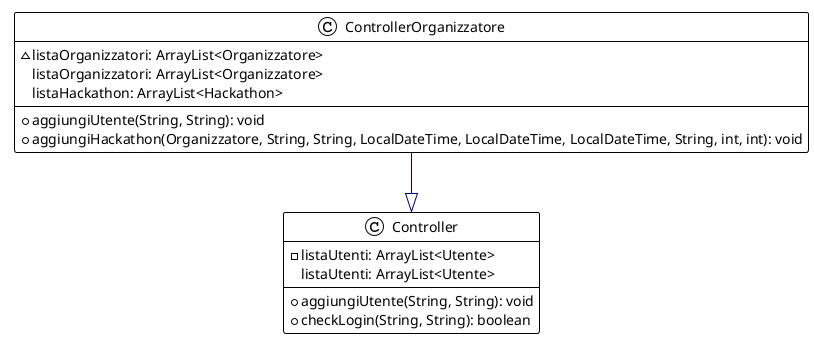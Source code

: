 @startuml

!theme plain
top to bottom direction
skinparam linetype polyline

class Controller {
  - listaUtenti: ArrayList<Utente>
  + aggiungiUtente(String, String): void
  + checkLogin(String, String): boolean
   listaUtenti: ArrayList<Utente>
}
class ControllerOrganizzatore {
  ~ listaOrganizzatori: ArrayList<Organizzatore>
  + aggiungiUtente(String, String): void
  + aggiungiHackathon(Organizzatore, String, String, LocalDateTime, LocalDateTime, LocalDateTime, String, int, int): void
   listaOrganizzatori: ArrayList<Organizzatore>
   listaHackathon: ArrayList<Hackathon>
}

ControllerOrganizzatore  -[#000082,plain]-^  Controller              
@enduml
